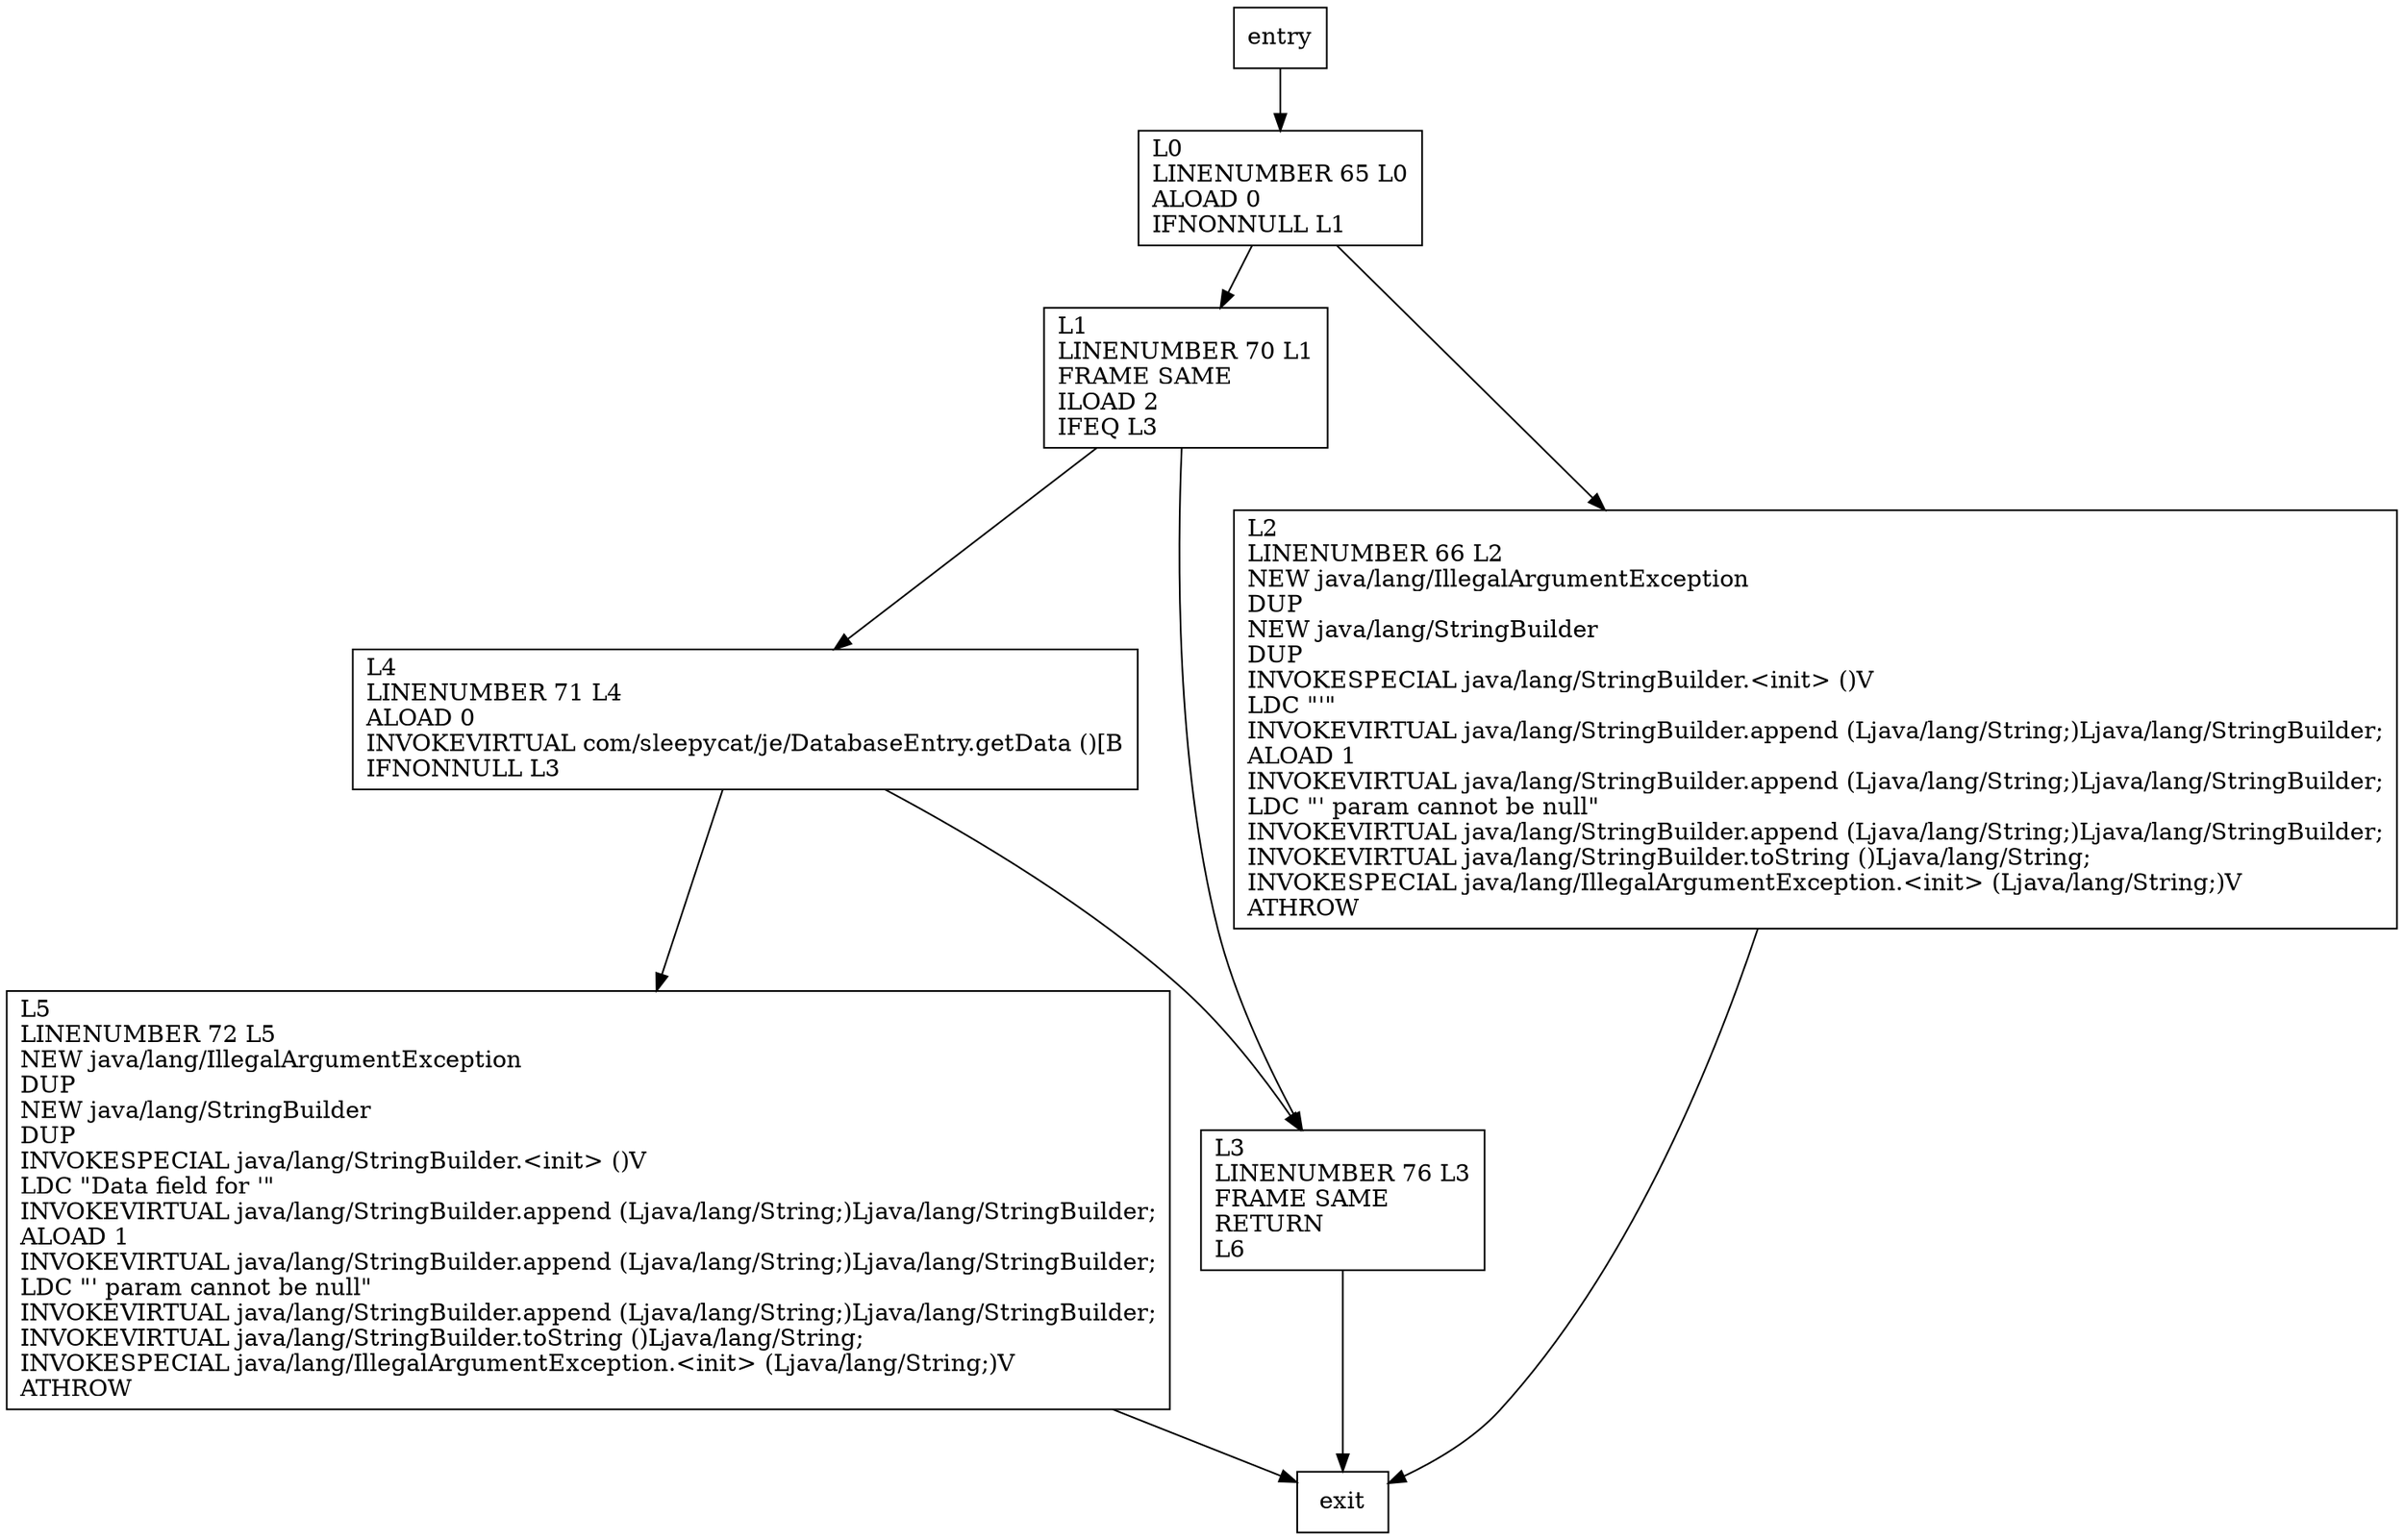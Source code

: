 digraph checkForNullDbt {
node [shape=record];
1238925767 [label="L1\lLINENUMBER 70 L1\lFRAME SAME\lILOAD 2\lIFEQ L3\l"];
811311748 [label="L0\lLINENUMBER 65 L0\lALOAD 0\lIFNONNULL L1\l"];
1495376606 [label="L4\lLINENUMBER 71 L4\lALOAD 0\lINVOKEVIRTUAL com/sleepycat/je/DatabaseEntry.getData ()[B\lIFNONNULL L3\l"];
180270599 [label="L5\lLINENUMBER 72 L5\lNEW java/lang/IllegalArgumentException\lDUP\lNEW java/lang/StringBuilder\lDUP\lINVOKESPECIAL java/lang/StringBuilder.\<init\> ()V\lLDC \"Data field for '\"\lINVOKEVIRTUAL java/lang/StringBuilder.append (Ljava/lang/String;)Ljava/lang/StringBuilder;\lALOAD 1\lINVOKEVIRTUAL java/lang/StringBuilder.append (Ljava/lang/String;)Ljava/lang/StringBuilder;\lLDC \"' param cannot be null\"\lINVOKEVIRTUAL java/lang/StringBuilder.append (Ljava/lang/String;)Ljava/lang/StringBuilder;\lINVOKEVIRTUAL java/lang/StringBuilder.toString ()Ljava/lang/String;\lINVOKESPECIAL java/lang/IllegalArgumentException.\<init\> (Ljava/lang/String;)V\lATHROW\l"];
881031496 [label="L3\lLINENUMBER 76 L3\lFRAME SAME\lRETURN\lL6\l"];
2127930158 [label="L2\lLINENUMBER 66 L2\lNEW java/lang/IllegalArgumentException\lDUP\lNEW java/lang/StringBuilder\lDUP\lINVOKESPECIAL java/lang/StringBuilder.\<init\> ()V\lLDC \"'\"\lINVOKEVIRTUAL java/lang/StringBuilder.append (Ljava/lang/String;)Ljava/lang/StringBuilder;\lALOAD 1\lINVOKEVIRTUAL java/lang/StringBuilder.append (Ljava/lang/String;)Ljava/lang/StringBuilder;\lLDC \"' param cannot be null\"\lINVOKEVIRTUAL java/lang/StringBuilder.append (Ljava/lang/String;)Ljava/lang/StringBuilder;\lINVOKEVIRTUAL java/lang/StringBuilder.toString ()Ljava/lang/String;\lINVOKESPECIAL java/lang/IllegalArgumentException.\<init\> (Ljava/lang/String;)V\lATHROW\l"];
entry;
exit;
1238925767 -> 1495376606
1238925767 -> 881031496
entry -> 811311748
811311748 -> 1238925767
811311748 -> 2127930158
1495376606 -> 180270599
1495376606 -> 881031496
180270599 -> exit
881031496 -> exit
2127930158 -> exit
}
